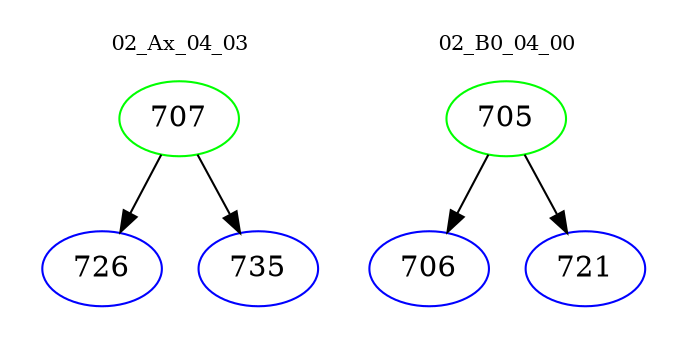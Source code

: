 digraph{
subgraph cluster_0 {
color = white
label = "02_Ax_04_03";
fontsize=10;
T0_707 [label="707", color="green"]
T0_707 -> T0_726 [color="black"]
T0_726 [label="726", color="blue"]
T0_707 -> T0_735 [color="black"]
T0_735 [label="735", color="blue"]
}
subgraph cluster_1 {
color = white
label = "02_B0_04_00";
fontsize=10;
T1_705 [label="705", color="green"]
T1_705 -> T1_706 [color="black"]
T1_706 [label="706", color="blue"]
T1_705 -> T1_721 [color="black"]
T1_721 [label="721", color="blue"]
}
}
